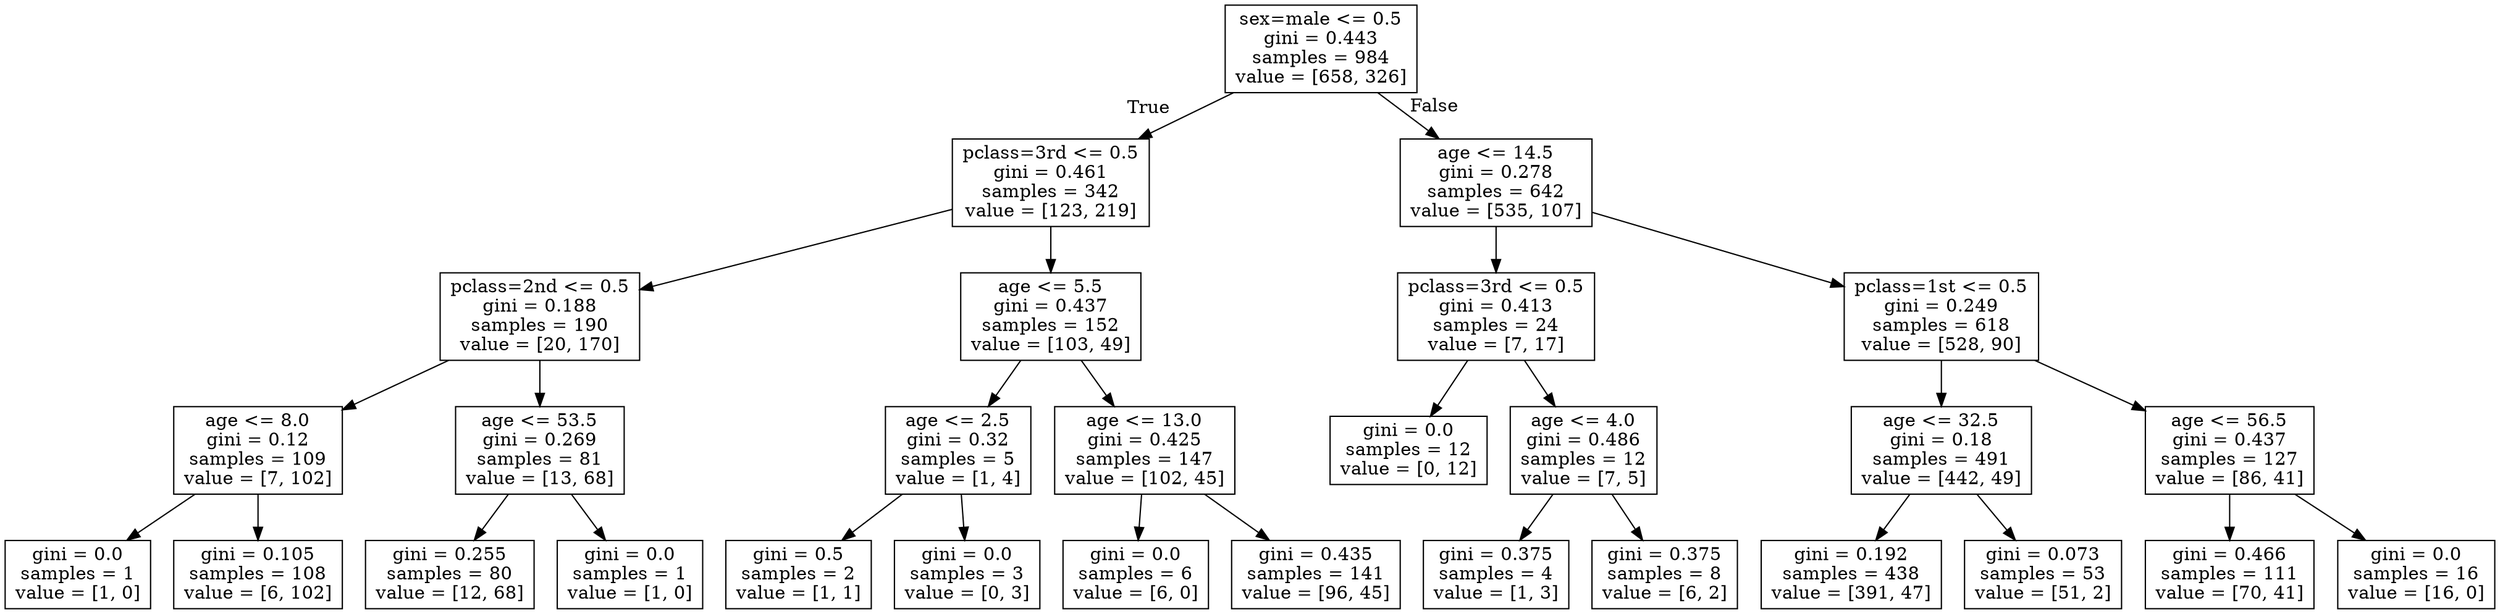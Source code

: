 digraph Tree {
node [shape=box] ;
0 [label="sex=male <= 0.5\ngini = 0.443\nsamples = 984\nvalue = [658, 326]"] ;
1 [label="pclass=3rd <= 0.5\ngini = 0.461\nsamples = 342\nvalue = [123, 219]"] ;
0 -> 1 [labeldistance=2.5, labelangle=45, headlabel="True"] ;
2 [label="pclass=2nd <= 0.5\ngini = 0.188\nsamples = 190\nvalue = [20, 170]"] ;
1 -> 2 ;
3 [label="age <= 8.0\ngini = 0.12\nsamples = 109\nvalue = [7, 102]"] ;
2 -> 3 ;
4 [label="gini = 0.0\nsamples = 1\nvalue = [1, 0]"] ;
3 -> 4 ;
5 [label="gini = 0.105\nsamples = 108\nvalue = [6, 102]"] ;
3 -> 5 ;
6 [label="age <= 53.5\ngini = 0.269\nsamples = 81\nvalue = [13, 68]"] ;
2 -> 6 ;
7 [label="gini = 0.255\nsamples = 80\nvalue = [12, 68]"] ;
6 -> 7 ;
8 [label="gini = 0.0\nsamples = 1\nvalue = [1, 0]"] ;
6 -> 8 ;
9 [label="age <= 5.5\ngini = 0.437\nsamples = 152\nvalue = [103, 49]"] ;
1 -> 9 ;
10 [label="age <= 2.5\ngini = 0.32\nsamples = 5\nvalue = [1, 4]"] ;
9 -> 10 ;
11 [label="gini = 0.5\nsamples = 2\nvalue = [1, 1]"] ;
10 -> 11 ;
12 [label="gini = 0.0\nsamples = 3\nvalue = [0, 3]"] ;
10 -> 12 ;
13 [label="age <= 13.0\ngini = 0.425\nsamples = 147\nvalue = [102, 45]"] ;
9 -> 13 ;
14 [label="gini = 0.0\nsamples = 6\nvalue = [6, 0]"] ;
13 -> 14 ;
15 [label="gini = 0.435\nsamples = 141\nvalue = [96, 45]"] ;
13 -> 15 ;
16 [label="age <= 14.5\ngini = 0.278\nsamples = 642\nvalue = [535, 107]"] ;
0 -> 16 [labeldistance=2.5, labelangle=-45, headlabel="False"] ;
17 [label="pclass=3rd <= 0.5\ngini = 0.413\nsamples = 24\nvalue = [7, 17]"] ;
16 -> 17 ;
18 [label="gini = 0.0\nsamples = 12\nvalue = [0, 12]"] ;
17 -> 18 ;
19 [label="age <= 4.0\ngini = 0.486\nsamples = 12\nvalue = [7, 5]"] ;
17 -> 19 ;
20 [label="gini = 0.375\nsamples = 4\nvalue = [1, 3]"] ;
19 -> 20 ;
21 [label="gini = 0.375\nsamples = 8\nvalue = [6, 2]"] ;
19 -> 21 ;
22 [label="pclass=1st <= 0.5\ngini = 0.249\nsamples = 618\nvalue = [528, 90]"] ;
16 -> 22 ;
23 [label="age <= 32.5\ngini = 0.18\nsamples = 491\nvalue = [442, 49]"] ;
22 -> 23 ;
24 [label="gini = 0.192\nsamples = 438\nvalue = [391, 47]"] ;
23 -> 24 ;
25 [label="gini = 0.073\nsamples = 53\nvalue = [51, 2]"] ;
23 -> 25 ;
26 [label="age <= 56.5\ngini = 0.437\nsamples = 127\nvalue = [86, 41]"] ;
22 -> 26 ;
27 [label="gini = 0.466\nsamples = 111\nvalue = [70, 41]"] ;
26 -> 27 ;
28 [label="gini = 0.0\nsamples = 16\nvalue = [16, 0]"] ;
26 -> 28 ;
}